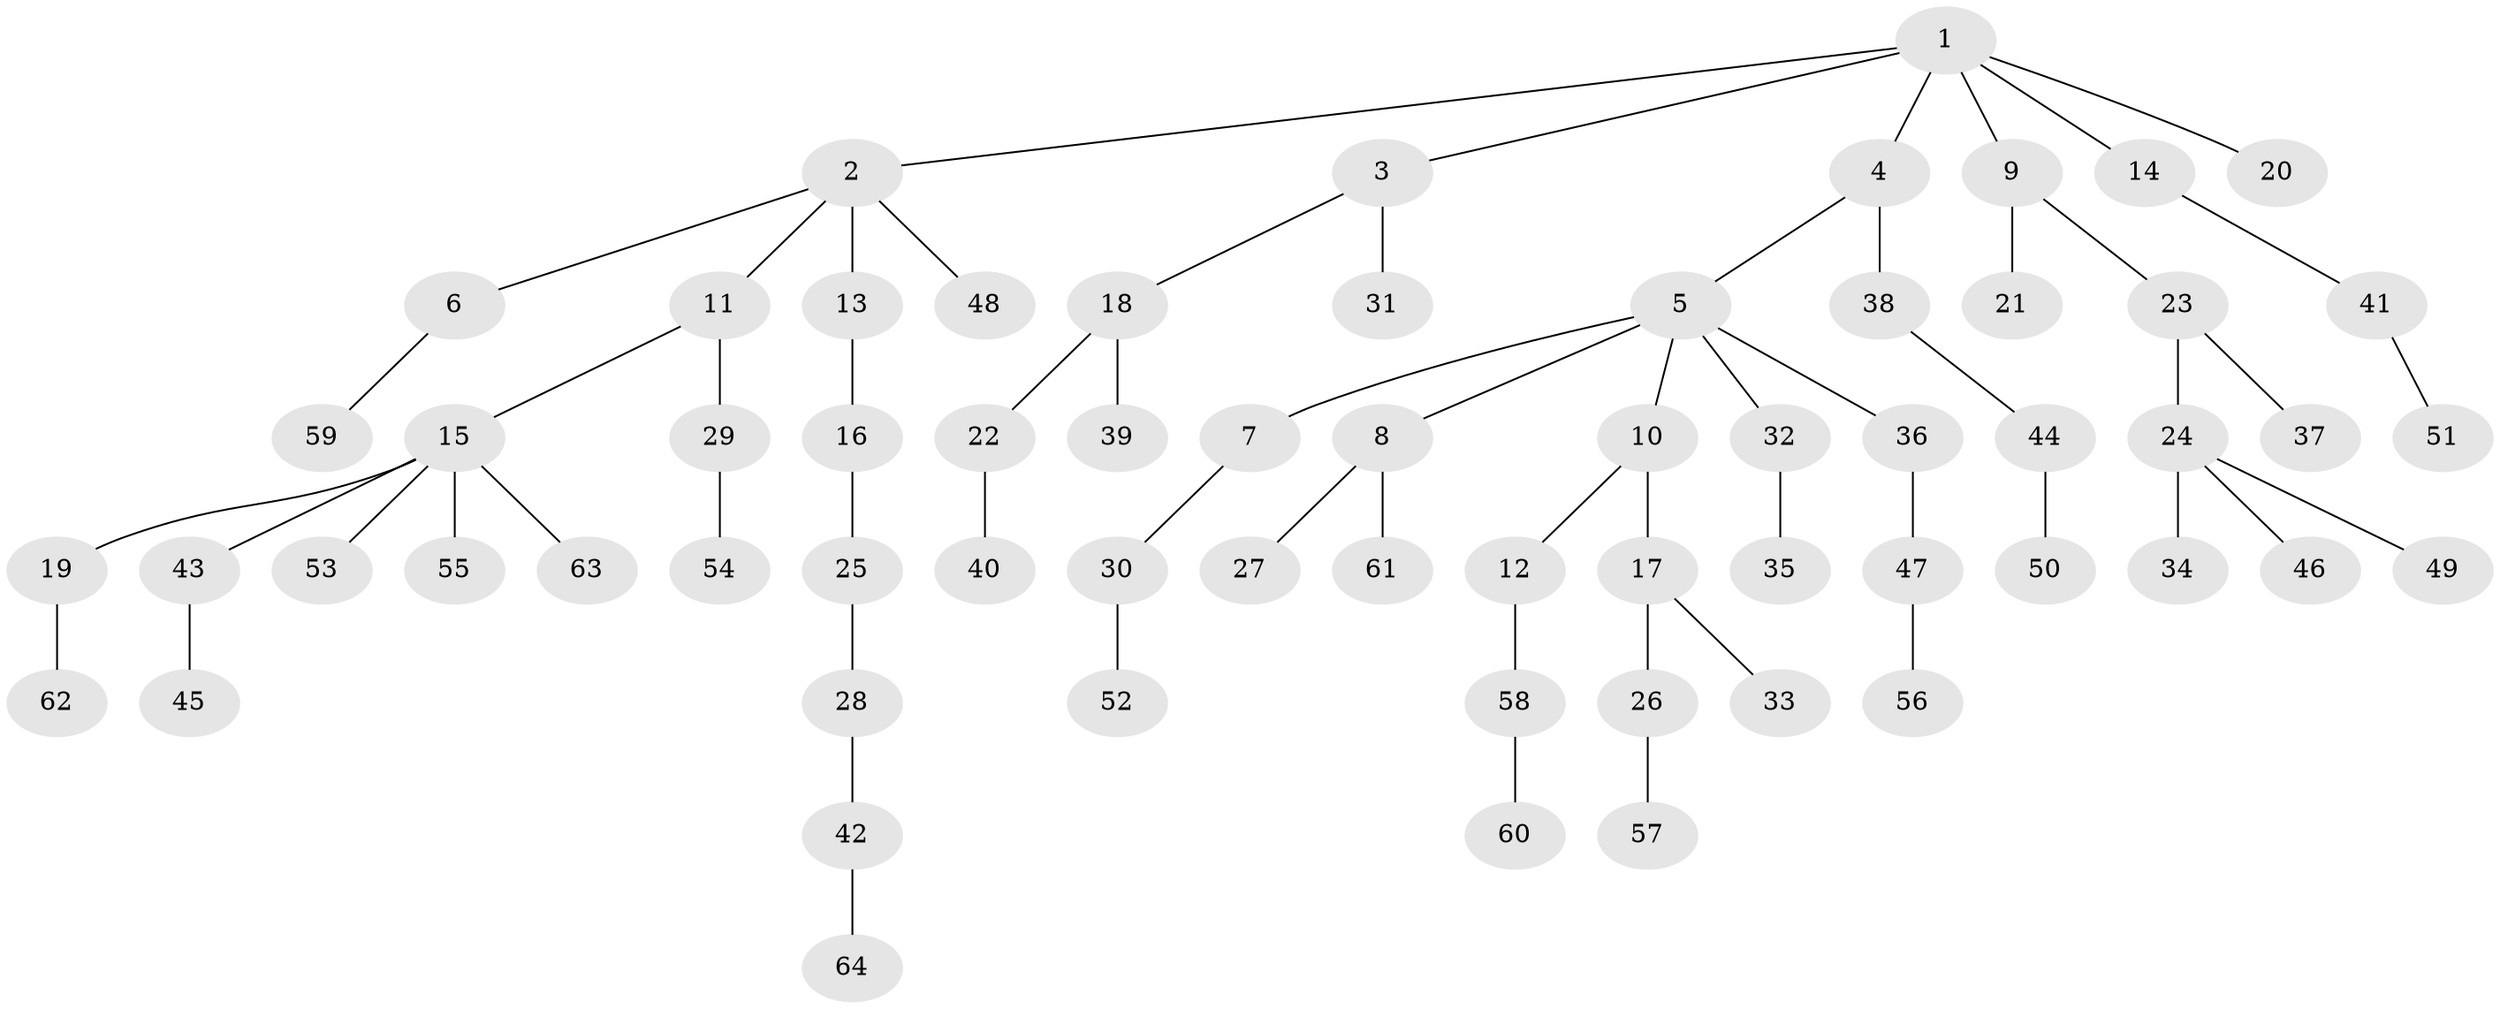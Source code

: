 // Generated by graph-tools (version 1.1) at 2025/50/03/09/25 03:50:19]
// undirected, 64 vertices, 63 edges
graph export_dot {
graph [start="1"]
  node [color=gray90,style=filled];
  1;
  2;
  3;
  4;
  5;
  6;
  7;
  8;
  9;
  10;
  11;
  12;
  13;
  14;
  15;
  16;
  17;
  18;
  19;
  20;
  21;
  22;
  23;
  24;
  25;
  26;
  27;
  28;
  29;
  30;
  31;
  32;
  33;
  34;
  35;
  36;
  37;
  38;
  39;
  40;
  41;
  42;
  43;
  44;
  45;
  46;
  47;
  48;
  49;
  50;
  51;
  52;
  53;
  54;
  55;
  56;
  57;
  58;
  59;
  60;
  61;
  62;
  63;
  64;
  1 -- 2;
  1 -- 3;
  1 -- 4;
  1 -- 9;
  1 -- 14;
  1 -- 20;
  2 -- 6;
  2 -- 11;
  2 -- 13;
  2 -- 48;
  3 -- 18;
  3 -- 31;
  4 -- 5;
  4 -- 38;
  5 -- 7;
  5 -- 8;
  5 -- 10;
  5 -- 32;
  5 -- 36;
  6 -- 59;
  7 -- 30;
  8 -- 27;
  8 -- 61;
  9 -- 21;
  9 -- 23;
  10 -- 12;
  10 -- 17;
  11 -- 15;
  11 -- 29;
  12 -- 58;
  13 -- 16;
  14 -- 41;
  15 -- 19;
  15 -- 43;
  15 -- 53;
  15 -- 55;
  15 -- 63;
  16 -- 25;
  17 -- 26;
  17 -- 33;
  18 -- 22;
  18 -- 39;
  19 -- 62;
  22 -- 40;
  23 -- 24;
  23 -- 37;
  24 -- 34;
  24 -- 46;
  24 -- 49;
  25 -- 28;
  26 -- 57;
  28 -- 42;
  29 -- 54;
  30 -- 52;
  32 -- 35;
  36 -- 47;
  38 -- 44;
  41 -- 51;
  42 -- 64;
  43 -- 45;
  44 -- 50;
  47 -- 56;
  58 -- 60;
}
